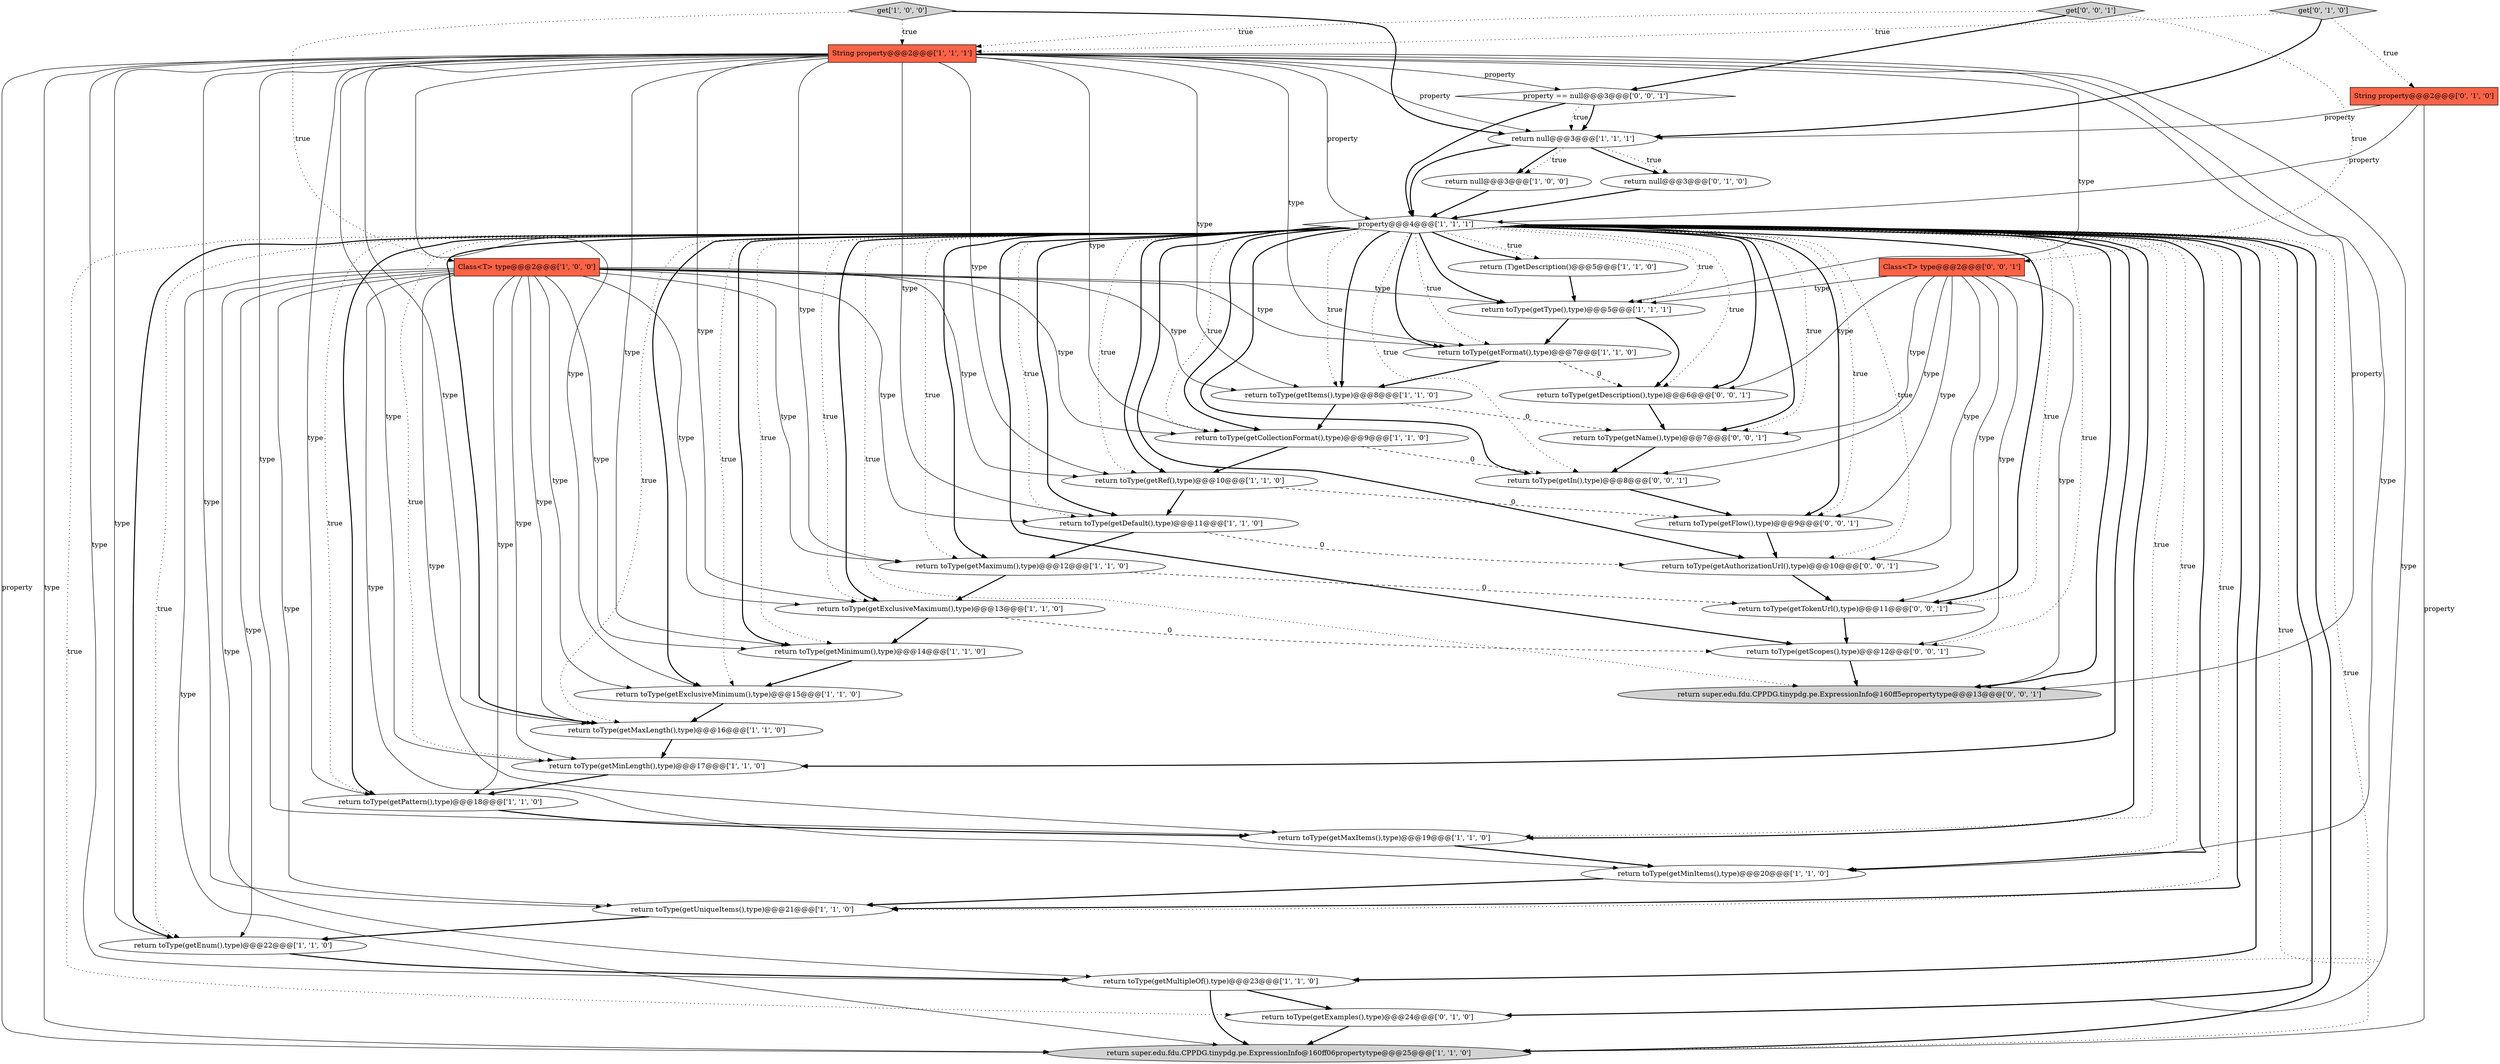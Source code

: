 digraph {
17 [style = filled, label = "get['1', '0', '0']", fillcolor = lightgray, shape = diamond image = "AAA0AAABBB1BBB"];
1 [style = filled, label = "return toType(getExclusiveMaximum(),type)@@@13@@@['1', '1', '0']", fillcolor = white, shape = ellipse image = "AAA0AAABBB1BBB"];
38 [style = filled, label = "property == null@@@3@@@['0', '0', '1']", fillcolor = white, shape = diamond image = "AAA0AAABBB3BBB"];
6 [style = filled, label = "return toType(getMaxLength(),type)@@@16@@@['1', '1', '0']", fillcolor = white, shape = ellipse image = "AAA0AAABBB1BBB"];
28 [style = filled, label = "return null@@@3@@@['0', '1', '0']", fillcolor = white, shape = ellipse image = "AAA0AAABBB2BBB"];
12 [style = filled, label = "return toType(getMinLength(),type)@@@17@@@['1', '1', '0']", fillcolor = white, shape = ellipse image = "AAA0AAABBB1BBB"];
36 [style = filled, label = "return toType(getTokenUrl(),type)@@@11@@@['0', '0', '1']", fillcolor = white, shape = ellipse image = "AAA0AAABBB3BBB"];
9 [style = filled, label = "Class<T> type@@@2@@@['1', '0', '0']", fillcolor = tomato, shape = box image = "AAA0AAABBB1BBB"];
39 [style = filled, label = "return toType(getName(),type)@@@7@@@['0', '0', '1']", fillcolor = white, shape = ellipse image = "AAA0AAABBB3BBB"];
20 [style = filled, label = "return toType(getMinItems(),type)@@@20@@@['1', '1', '0']", fillcolor = white, shape = ellipse image = "AAA0AAABBB1BBB"];
10 [style = filled, label = "return toType(getCollectionFormat(),type)@@@9@@@['1', '1', '0']", fillcolor = white, shape = ellipse image = "AAA0AAABBB1BBB"];
35 [style = filled, label = "return toType(getAuthorizationUrl(),type)@@@10@@@['0', '0', '1']", fillcolor = white, shape = ellipse image = "AAA0AAABBB3BBB"];
13 [style = filled, label = "return toType(getMultipleOf(),type)@@@23@@@['1', '1', '0']", fillcolor = white, shape = ellipse image = "AAA0AAABBB1BBB"];
18 [style = filled, label = "return toType(getExclusiveMinimum(),type)@@@15@@@['1', '1', '0']", fillcolor = white, shape = ellipse image = "AAA0AAABBB1BBB"];
27 [style = filled, label = "get['0', '1', '0']", fillcolor = lightgray, shape = diamond image = "AAA0AAABBB2BBB"];
40 [style = filled, label = "return toType(getScopes(),type)@@@12@@@['0', '0', '1']", fillcolor = white, shape = ellipse image = "AAA0AAABBB3BBB"];
15 [style = filled, label = "return toType(getPattern(),type)@@@18@@@['1', '1', '0']", fillcolor = white, shape = ellipse image = "AAA0AAABBB1BBB"];
8 [style = filled, label = "return toType(getType(),type)@@@5@@@['1', '1', '1']", fillcolor = white, shape = ellipse image = "AAA0AAABBB1BBB"];
5 [style = filled, label = "return toType(getItems(),type)@@@8@@@['1', '1', '0']", fillcolor = white, shape = ellipse image = "AAA0AAABBB1BBB"];
3 [style = filled, label = "return toType(getEnum(),type)@@@22@@@['1', '1', '0']", fillcolor = white, shape = ellipse image = "AAA0AAABBB1BBB"];
34 [style = filled, label = "Class<T> type@@@2@@@['0', '0', '1']", fillcolor = tomato, shape = box image = "AAA0AAABBB3BBB"];
26 [style = filled, label = "return toType(getExamples(),type)@@@24@@@['0', '1', '0']", fillcolor = white, shape = ellipse image = "AAA1AAABBB2BBB"];
24 [style = filled, label = "return toType(getUniqueItems(),type)@@@21@@@['1', '1', '0']", fillcolor = white, shape = ellipse image = "AAA0AAABBB1BBB"];
37 [style = filled, label = "return toType(getDescription(),type)@@@6@@@['0', '0', '1']", fillcolor = white, shape = ellipse image = "AAA0AAABBB3BBB"];
31 [style = filled, label = "get['0', '0', '1']", fillcolor = lightgray, shape = diamond image = "AAA0AAABBB3BBB"];
21 [style = filled, label = "property@@@4@@@['1', '1', '1']", fillcolor = white, shape = diamond image = "AAA0AAABBB1BBB"];
32 [style = filled, label = "return toType(getIn(),type)@@@8@@@['0', '0', '1']", fillcolor = white, shape = ellipse image = "AAA0AAABBB3BBB"];
33 [style = filled, label = "return super.edu.fdu.CPPDG.tinypdg.pe.ExpressionInfo@160ff5epropertytype@@@13@@@['0', '0', '1']", fillcolor = lightgray, shape = ellipse image = "AAA0AAABBB3BBB"];
29 [style = filled, label = "String property@@@2@@@['0', '1', '0']", fillcolor = tomato, shape = box image = "AAA0AAABBB2BBB"];
19 [style = filled, label = "String property@@@2@@@['1', '1', '1']", fillcolor = tomato, shape = box image = "AAA0AAABBB1BBB"];
30 [style = filled, label = "return toType(getFlow(),type)@@@9@@@['0', '0', '1']", fillcolor = white, shape = ellipse image = "AAA0AAABBB3BBB"];
25 [style = filled, label = "return toType(getFormat(),type)@@@7@@@['1', '1', '0']", fillcolor = white, shape = ellipse image = "AAA0AAABBB1BBB"];
4 [style = filled, label = "return toType(getMinimum(),type)@@@14@@@['1', '1', '0']", fillcolor = white, shape = ellipse image = "AAA0AAABBB1BBB"];
0 [style = filled, label = "return null@@@3@@@['1', '0', '0']", fillcolor = white, shape = ellipse image = "AAA0AAABBB1BBB"];
23 [style = filled, label = "return (T)getDescription()@@@5@@@['1', '1', '0']", fillcolor = white, shape = ellipse image = "AAA0AAABBB1BBB"];
14 [style = filled, label = "return toType(getMaximum(),type)@@@12@@@['1', '1', '0']", fillcolor = white, shape = ellipse image = "AAA0AAABBB1BBB"];
16 [style = filled, label = "return toType(getMaxItems(),type)@@@19@@@['1', '1', '0']", fillcolor = white, shape = ellipse image = "AAA0AAABBB1BBB"];
11 [style = filled, label = "return null@@@3@@@['1', '1', '1']", fillcolor = white, shape = ellipse image = "AAA0AAABBB1BBB"];
2 [style = filled, label = "return toType(getRef(),type)@@@10@@@['1', '1', '0']", fillcolor = white, shape = ellipse image = "AAA0AAABBB1BBB"];
7 [style = filled, label = "return toType(getDefault(),type)@@@11@@@['1', '1', '0']", fillcolor = white, shape = ellipse image = "AAA0AAABBB1BBB"];
22 [style = filled, label = "return super.edu.fdu.CPPDG.tinypdg.pe.ExpressionInfo@160ff06propertytype@@@25@@@['1', '1', '0']", fillcolor = lightgray, shape = ellipse image = "AAA0AAABBB1BBB"];
28->21 [style = bold, label=""];
9->7 [style = solid, label="type"];
10->32 [style = dashed, label="0"];
14->36 [style = dashed, label="0"];
21->3 [style = bold, label=""];
5->39 [style = dashed, label="0"];
21->22 [style = bold, label=""];
21->32 [style = bold, label=""];
34->33 [style = solid, label="type"];
21->36 [style = dotted, label="true"];
19->33 [style = solid, label="property"];
21->22 [style = dotted, label="true"];
19->26 [style = solid, label="type"];
39->32 [style = bold, label=""];
21->39 [style = bold, label=""];
9->10 [style = solid, label="type"];
7->35 [style = dashed, label="0"];
3->13 [style = bold, label=""];
19->4 [style = solid, label="type"];
21->5 [style = dotted, label="true"];
21->40 [style = dotted, label="true"];
19->11 [style = solid, label="property"];
21->25 [style = bold, label=""];
31->19 [style = dotted, label="true"];
19->1 [style = solid, label="type"];
31->34 [style = dotted, label="true"];
21->26 [style = bold, label=""];
21->18 [style = bold, label=""];
8->25 [style = bold, label=""];
19->22 [style = solid, label="property"];
21->7 [style = dotted, label="true"];
0->21 [style = bold, label=""];
9->20 [style = solid, label="type"];
29->22 [style = solid, label="property"];
6->12 [style = bold, label=""];
15->16 [style = bold, label=""];
19->14 [style = solid, label="type"];
21->14 [style = dotted, label="true"];
30->35 [style = bold, label=""];
19->8 [style = solid, label="type"];
21->4 [style = bold, label=""];
9->12 [style = solid, label="type"];
21->37 [style = bold, label=""];
9->3 [style = solid, label="type"];
19->22 [style = solid, label="type"];
13->26 [style = bold, label=""];
26->22 [style = bold, label=""];
19->25 [style = solid, label="type"];
9->1 [style = solid, label="type"];
27->29 [style = dotted, label="true"];
21->18 [style = dotted, label="true"];
21->37 [style = dotted, label="true"];
9->25 [style = solid, label="type"];
21->24 [style = dotted, label="true"];
19->7 [style = solid, label="type"];
19->5 [style = solid, label="type"];
8->37 [style = bold, label=""];
21->8 [style = bold, label=""];
21->2 [style = dotted, label="true"];
21->20 [style = dotted, label="true"];
21->15 [style = dotted, label="true"];
19->21 [style = solid, label="property"];
7->14 [style = bold, label=""];
9->6 [style = solid, label="type"];
9->8 [style = solid, label="type"];
38->11 [style = dotted, label="true"];
21->35 [style = dotted, label="true"];
21->20 [style = bold, label=""];
25->5 [style = bold, label=""];
19->38 [style = solid, label="property"];
35->36 [style = bold, label=""];
1->4 [style = bold, label=""];
17->11 [style = bold, label=""];
9->2 [style = solid, label="type"];
9->13 [style = solid, label="type"];
34->30 [style = solid, label="type"];
9->22 [style = solid, label="type"];
34->32 [style = solid, label="type"];
36->40 [style = bold, label=""];
21->36 [style = bold, label=""];
11->28 [style = bold, label=""];
21->6 [style = bold, label=""];
21->25 [style = dotted, label="true"];
9->18 [style = solid, label="type"];
18->6 [style = bold, label=""];
21->13 [style = bold, label=""];
21->40 [style = bold, label=""];
34->37 [style = solid, label="type"];
21->14 [style = bold, label=""];
34->36 [style = solid, label="type"];
21->15 [style = bold, label=""];
21->33 [style = bold, label=""];
2->7 [style = bold, label=""];
11->0 [style = bold, label=""];
21->16 [style = bold, label=""];
25->37 [style = dashed, label="0"];
21->3 [style = dotted, label="true"];
21->1 [style = dotted, label="true"];
34->8 [style = solid, label="type"];
21->30 [style = bold, label=""];
21->23 [style = dotted, label="true"];
40->33 [style = bold, label=""];
34->35 [style = solid, label="type"];
27->19 [style = dotted, label="true"];
21->10 [style = dotted, label="true"];
21->39 [style = dotted, label="true"];
27->11 [style = bold, label=""];
21->10 [style = bold, label=""];
17->9 [style = dotted, label="true"];
29->11 [style = solid, label="property"];
38->21 [style = bold, label=""];
21->30 [style = dotted, label="true"];
9->5 [style = solid, label="type"];
19->15 [style = solid, label="type"];
2->30 [style = dashed, label="0"];
24->3 [style = bold, label=""];
19->13 [style = solid, label="type"];
21->7 [style = bold, label=""];
20->24 [style = bold, label=""];
21->8 [style = dotted, label="true"];
21->6 [style = dotted, label="true"];
21->1 [style = bold, label=""];
21->35 [style = bold, label=""];
21->16 [style = dotted, label="true"];
21->32 [style = dotted, label="true"];
38->11 [style = bold, label=""];
34->40 [style = solid, label="type"];
19->18 [style = solid, label="type"];
31->38 [style = bold, label=""];
4->18 [style = bold, label=""];
19->20 [style = solid, label="type"];
17->19 [style = dotted, label="true"];
11->21 [style = bold, label=""];
10->2 [style = bold, label=""];
19->10 [style = solid, label="type"];
12->15 [style = bold, label=""];
13->22 [style = bold, label=""];
11->0 [style = dotted, label="true"];
21->24 [style = bold, label=""];
11->28 [style = dotted, label="true"];
5->10 [style = bold, label=""];
21->12 [style = bold, label=""];
9->14 [style = solid, label="type"];
19->16 [style = solid, label="type"];
21->2 [style = bold, label=""];
14->1 [style = bold, label=""];
9->4 [style = solid, label="type"];
21->26 [style = dotted, label="true"];
9->15 [style = solid, label="type"];
19->2 [style = solid, label="type"];
9->16 [style = solid, label="type"];
37->39 [style = bold, label=""];
19->3 [style = solid, label="type"];
23->8 [style = bold, label=""];
21->5 [style = bold, label=""];
21->33 [style = dotted, label="true"];
19->6 [style = solid, label="type"];
34->39 [style = solid, label="type"];
16->20 [style = bold, label=""];
9->24 [style = solid, label="type"];
19->12 [style = solid, label="type"];
29->21 [style = solid, label="property"];
32->30 [style = bold, label=""];
19->24 [style = solid, label="type"];
21->12 [style = dotted, label="true"];
1->40 [style = dashed, label="0"];
21->23 [style = bold, label=""];
21->4 [style = dotted, label="true"];
21->13 [style = dotted, label="true"];
}
